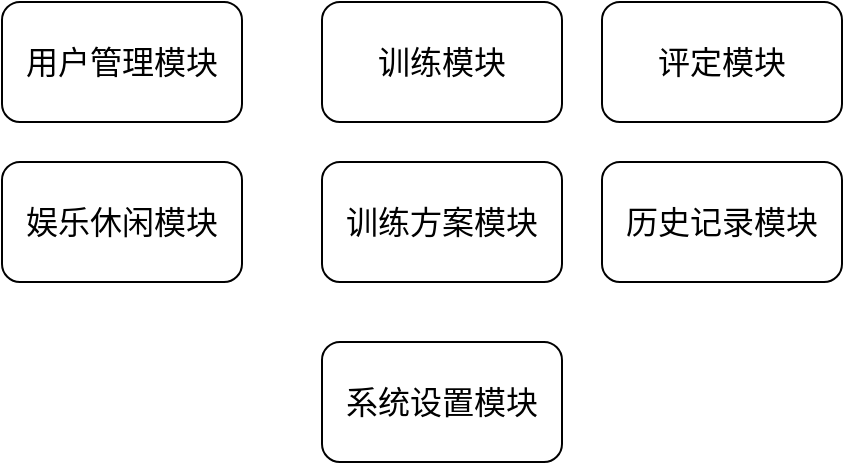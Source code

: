 <mxfile version="17.4.6" type="github">
  <diagram id="sHgI5tm2t7_yWHwsllLj" name="Page-1">
    <mxGraphModel dx="480" dy="449" grid="1" gridSize="10" guides="1" tooltips="1" connect="1" arrows="1" fold="1" page="1" pageScale="1" pageWidth="827" pageHeight="1169" math="0" shadow="0">
      <root>
        <mxCell id="0" />
        <mxCell id="1" parent="0" />
        <mxCell id="IVKgsKoWuxMzUTZAROl3-1" value="&lt;p class=&quot;MsoNormal&quot;&gt;&lt;span style=&quot;font-size: 12.0pt&quot;&gt;&lt;font face=&quot;宋体&quot;&gt;用户管理模块&lt;/font&gt;&lt;/span&gt;&lt;/p&gt;" style="rounded=1;whiteSpace=wrap;html=1;" vertex="1" parent="1">
          <mxGeometry x="30" y="120" width="120" height="60" as="geometry" />
        </mxCell>
        <mxCell id="IVKgsKoWuxMzUTZAROl3-2" value="&lt;p class=&quot;MsoNormal&quot;&gt;&lt;span style=&quot;font-size: 12.0pt&quot;&gt;&lt;font face=&quot;宋体&quot;&gt;训练模块&lt;/font&gt;&lt;/span&gt;&lt;/p&gt;" style="rounded=1;whiteSpace=wrap;html=1;" vertex="1" parent="1">
          <mxGeometry x="190" y="120" width="120" height="60" as="geometry" />
        </mxCell>
        <mxCell id="IVKgsKoWuxMzUTZAROl3-3" value="&lt;p class=&quot;MsoNormal&quot;&gt;&lt;span style=&quot;font-size: 12.0pt&quot;&gt;&lt;font face=&quot;宋体&quot;&gt;评&lt;/font&gt;&lt;/span&gt;&lt;span style=&quot;font-size: 12.0pt&quot;&gt;&lt;font face=&quot;宋体&quot;&gt;定&lt;/font&gt;&lt;/span&gt;&lt;span style=&quot;font-size: 12.0pt&quot;&gt;&lt;font face=&quot;宋体&quot;&gt;模块&lt;/font&gt;&lt;/span&gt;&lt;/p&gt;" style="rounded=1;whiteSpace=wrap;html=1;" vertex="1" parent="1">
          <mxGeometry x="330" y="120" width="120" height="60" as="geometry" />
        </mxCell>
        <mxCell id="IVKgsKoWuxMzUTZAROl3-4" value="&lt;p class=&quot;MsoNormal&quot;&gt;&lt;span style=&quot;font-size: 12.0pt&quot;&gt;&lt;font face=&quot;宋体&quot;&gt;娱乐休闲模块&lt;/font&gt;&lt;/span&gt;&lt;/p&gt;" style="rounded=1;whiteSpace=wrap;html=1;" vertex="1" parent="1">
          <mxGeometry x="30" y="200" width="120" height="60" as="geometry" />
        </mxCell>
        <mxCell id="IVKgsKoWuxMzUTZAROl3-5" value="&lt;p class=&quot;MsoNormal&quot;&gt;&lt;span style=&quot;font-size: 12.0pt&quot;&gt;&lt;font face=&quot;宋体&quot;&gt;训练&lt;/font&gt;&lt;/span&gt;&lt;span style=&quot;font-size: 12.0pt&quot;&gt;&lt;font face=&quot;宋体&quot;&gt;方案模块&lt;/font&gt;&lt;/span&gt;&lt;/p&gt;" style="rounded=1;whiteSpace=wrap;html=1;" vertex="1" parent="1">
          <mxGeometry x="190" y="200" width="120" height="60" as="geometry" />
        </mxCell>
        <mxCell id="IVKgsKoWuxMzUTZAROl3-6" value="&lt;p class=&quot;MsoNormal&quot;&gt;&lt;span style=&quot;font-size: 12.0pt&quot;&gt;&lt;font face=&quot;宋体&quot;&gt;历史记录&lt;/font&gt;&lt;/span&gt;&lt;span style=&quot;font-size: 12.0pt&quot;&gt;&lt;font face=&quot;宋体&quot;&gt;模块&lt;/font&gt;&lt;/span&gt;&lt;/p&gt;" style="rounded=1;whiteSpace=wrap;html=1;" vertex="1" parent="1">
          <mxGeometry x="330" y="200" width="120" height="60" as="geometry" />
        </mxCell>
        <mxCell id="IVKgsKoWuxMzUTZAROl3-7" value="&lt;p class=&quot;MsoNormal&quot;&gt;&lt;span style=&quot;font-size: 12.0pt&quot;&gt;&lt;font face=&quot;宋体&quot;&gt;系统&lt;/font&gt;&lt;/span&gt;&lt;span style=&quot;font-size: 12.0pt&quot;&gt;&lt;font face=&quot;宋体&quot;&gt;设置模块&lt;/font&gt;&lt;/span&gt;&lt;/p&gt;" style="rounded=1;whiteSpace=wrap;html=1;" vertex="1" parent="1">
          <mxGeometry x="190" y="290" width="120" height="60" as="geometry" />
        </mxCell>
      </root>
    </mxGraphModel>
  </diagram>
</mxfile>
